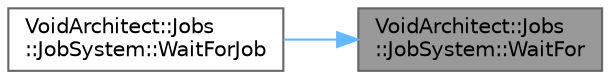 digraph "VoidArchitect::Jobs::JobSystem::WaitFor"
{
 // LATEX_PDF_SIZE
  bgcolor="transparent";
  edge [fontname=Helvetica,fontsize=10,labelfontname=Helvetica,labelfontsize=10];
  node [fontname=Helvetica,fontsize=10,shape=box,height=0.2,width=0.4];
  rankdir="RL";
  Node1 [id="Node000001",label="VoidArchitect::Jobs\l::JobSystem::WaitFor",height=0.2,width=0.4,color="gray40", fillcolor="grey60", style="filled", fontcolor="black",tooltip="Wait for a SyncPoint to be signaled (blocking)"];
  Node1 -> Node2 [id="edge2_Node000001_Node000002",dir="back",color="steelblue1",style="solid",tooltip=" "];
  Node2 [id="Node000002",label="VoidArchitect::Jobs\l::JobSystem::WaitForJob",height=0.2,width=0.4,color="grey40", fillcolor="white", style="filled",URL="$class_void_architect_1_1_jobs_1_1_job_system.html#a9d8f4c5326f0f19d934f4ad126d7025d",tooltip="Wait for a job to complete (blocking)"];
}
